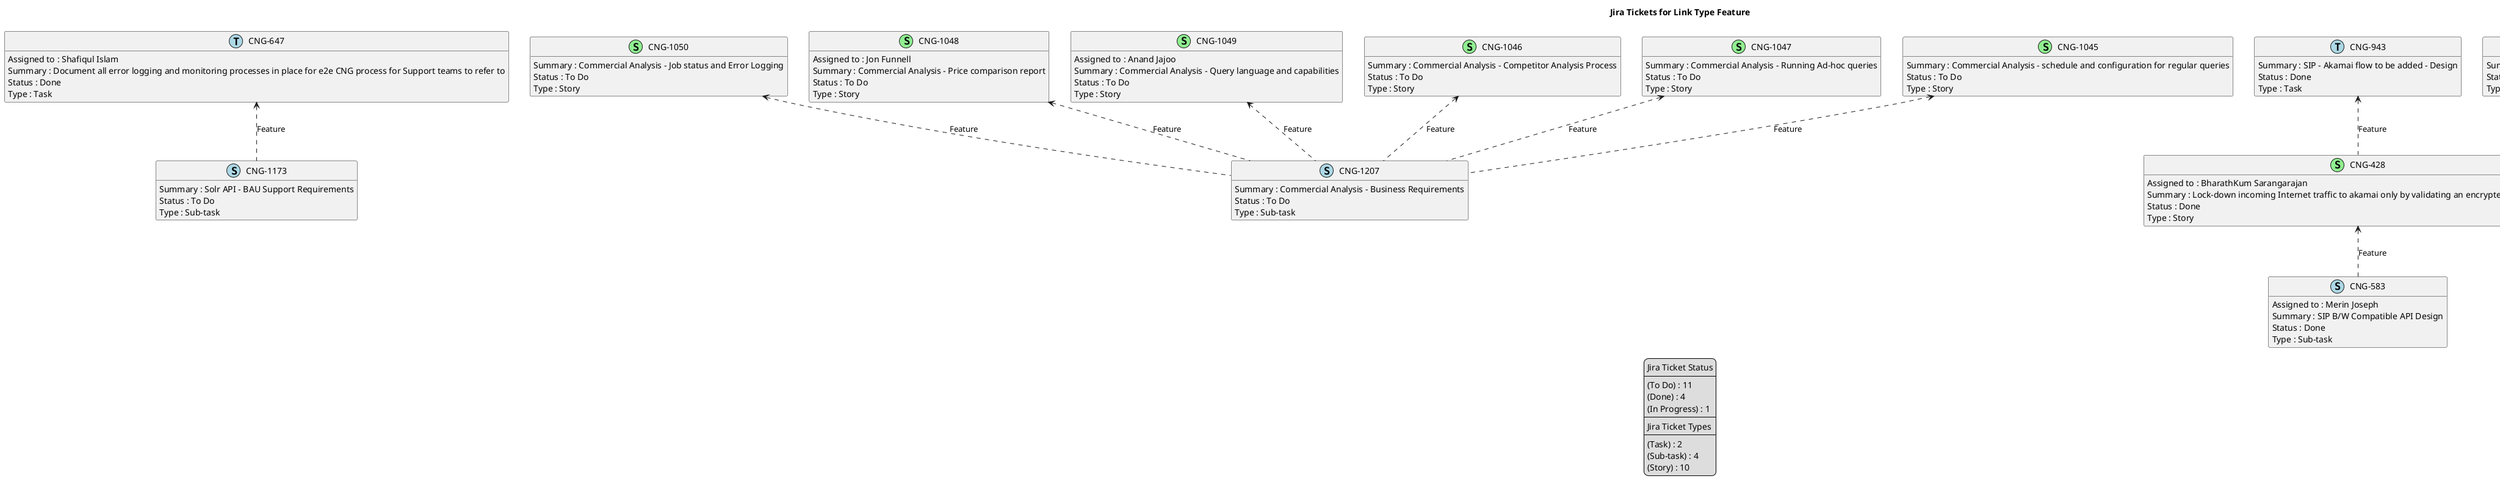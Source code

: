 @startuml
'https://plantuml.com/class-diagram

' GENERATE CLASS DIAGRAM ===========
' Generated at    : Fri May 03 10:09:58 CEST 2024

title Jira Tickets for Link Type Feature
hide empty members

legend
Jira Ticket Status
----
(To Do) : 11
(Done) : 4
(In Progress) : 1
----
Jira Ticket Types
----
(Task) : 2
(Sub-task) : 4
(Story) : 10
end legend


' Tickets =======
class "CNG-1173" << (S,lightblue) >> {
  Summary : Solr API - BAU Support Requirements 
  Status : To Do
  Type : Sub-task
}

class "CNG-1050" << (S,lightgreen) >> {
  Summary : Commercial Analysis - Job status and Error Logging
  Status : To Do
  Type : Story
}

class "CNG-583" << (S,lightblue) >> {
  Assigned to : Merin Joseph
  Summary : SIP B/W Compatible API Design
  Status : Done
  Type : Sub-task
}

class "CNG-428" << (S,lightgreen) >> {
  Assigned to : BharathKum Sarangarajan
  Summary : Lock-down incoming Internet traffic to akamai only by validating an encrypted akamai header
  Status : Done
  Type : Story
}

class "CNG-647" << (T,lightblue) >> {
  Assigned to : Shafiqul Islam
  Summary : Document all error logging and monitoring processes in place for e2e CNG process for Support teams to refer to
  Status : Done
  Type : Task
}

class "CNG-935" << (S,lightgreen) >> {
  Summary : Implement NOT logic for full API
  Status : To Do
  Type : Story
}

class "CNG-707" << (S,lightgreen) >> {
  Assigned to : Deepak Ingwale
  Summary : Rename the 'Full API' to 'BA Holidays Pricing Cache API'
  Status : To Do
  Type : Story
}

class "CNG-1207" << (S,lightblue) >> {
  Summary : Commercial Analysis - Business Requirements 
  Status : To Do
  Type : Sub-task
}

class "CNG-1048" << (S,lightgreen) >> {
  Assigned to : Jon Funnell
  Summary : Commercial Analysis - Price comparison report
  Status : To Do
  Type : Story
}

class "CNG-1203" << (S,lightblue) >> {
  Assigned to : Shafiqul Islam
  Summary : BA Holidays Pricing Cache API (Full API) - Business Requirements 
  Status : In Progress
  Type : Sub-task
}

class "CNG-1049" << (S,lightgreen) >> {
  Assigned to : Anand Jajoo
  Summary : Commercial Analysis - Query language and capabilities
  Status : To Do
  Type : Story
}

class "CNG-1046" << (S,lightgreen) >> {
  Summary : Commercial Analysis - Competitor Analysis Process
  Status : To Do
  Type : Story
}

class "CNG-1047" << (S,lightgreen) >> {
  Summary : Commercial Analysis - Running Ad-hoc queries
  Status : To Do
  Type : Story
}

class "CNG-1223" << (S,lightgreen) >> {
  Assigned to : BharathKum Sarangarajan
  Summary : (3844) - Exclusion of prices from API response where travel date/time is in the past
  Status : To Do
  Type : Story
}

class "CNG-943" << (T,lightblue) >> {
  Summary : SIP - Akamai flow to be added - Design
  Status : Done
  Type : Task
}

class "CNG-1045" << (S,lightgreen) >> {
  Summary : Commercial Analysis - schedule and configuration for regular queries
  Status : To Do
  Type : Story
}



' Links =======
"CNG-935" <.. "CNG-1203" : Feature
"CNG-707" <.. "CNG-1203" : Feature
"CNG-943" <.. "CNG-428" : Feature
"CNG-1048" <.. "CNG-1207" : Feature
"CNG-1049" <.. "CNG-1207" : Feature
"CNG-1046" <.. "CNG-1207" : Feature
"CNG-1047" <.. "CNG-1207" : Feature
"CNG-1045" <.. "CNG-1207" : Feature
"CNG-1050" <.. "CNG-1207" : Feature
"CNG-1223" <.. "CNG-1203" : Feature
"CNG-428" <.. "CNG-583" : Feature
"CNG-647" <.. "CNG-1173" : Feature


@enduml
